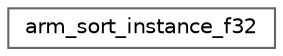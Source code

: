 digraph "Graphical Class Hierarchy"
{
 // LATEX_PDF_SIZE
  bgcolor="transparent";
  edge [fontname=Helvetica,fontsize=10,labelfontname=Helvetica,labelfontsize=10];
  node [fontname=Helvetica,fontsize=10,shape=box,height=0.2,width=0.4];
  rankdir="LR";
  Node0 [id="Node000000",label="arm_sort_instance_f32",height=0.2,width=0.4,color="grey40", fillcolor="white", style="filled",URL="$structarm__sort__instance__f32.html",tooltip="Instance structure for the sorting algorithms."];
}
